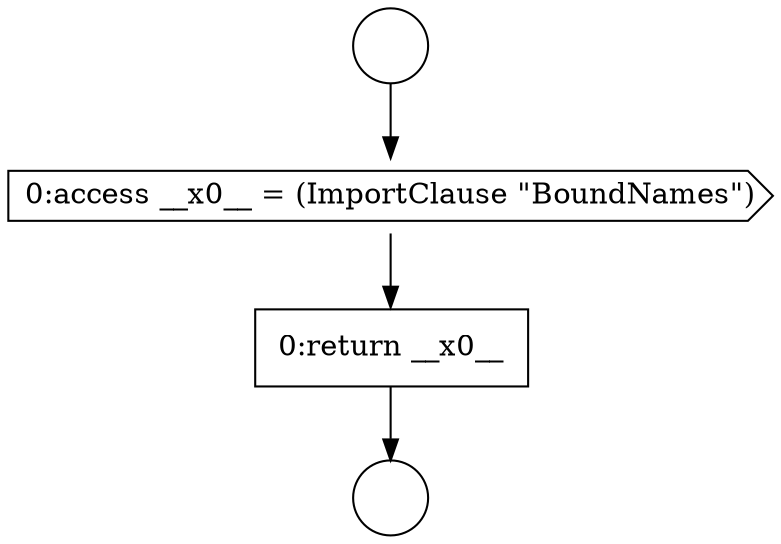 digraph {
  node9562 [shape=circle label=" " color="black" fillcolor="white" style=filled]
  node9564 [shape=cds, label=<<font color="black">0:access __x0__ = (ImportClause &quot;BoundNames&quot;)</font>> color="black" fillcolor="white" style=filled]
  node9565 [shape=none, margin=0, label=<<font color="black">
    <table border="0" cellborder="1" cellspacing="0" cellpadding="10">
      <tr><td align="left">0:return __x0__</td></tr>
    </table>
  </font>> color="black" fillcolor="white" style=filled]
  node9563 [shape=circle label=" " color="black" fillcolor="white" style=filled]
  node9562 -> node9564 [ color="black"]
  node9564 -> node9565 [ color="black"]
  node9565 -> node9563 [ color="black"]
}
